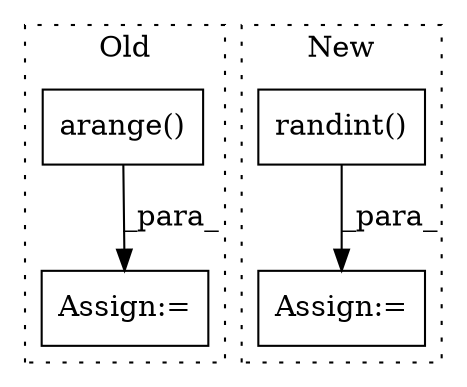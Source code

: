 digraph G {
subgraph cluster0 {
1 [label="arange()" a="75" s="14864" l="99" shape="box"];
3 [label="Assign:=" a="68" s="14832" l="4" shape="box"];
label = "Old";
style="dotted";
}
subgraph cluster1 {
2 [label="randint()" a="75" s="18864" l="109" shape="box"];
4 [label="Assign:=" a="68" s="18861" l="3" shape="box"];
label = "New";
style="dotted";
}
1 -> 3 [label="_para_"];
2 -> 4 [label="_para_"];
}